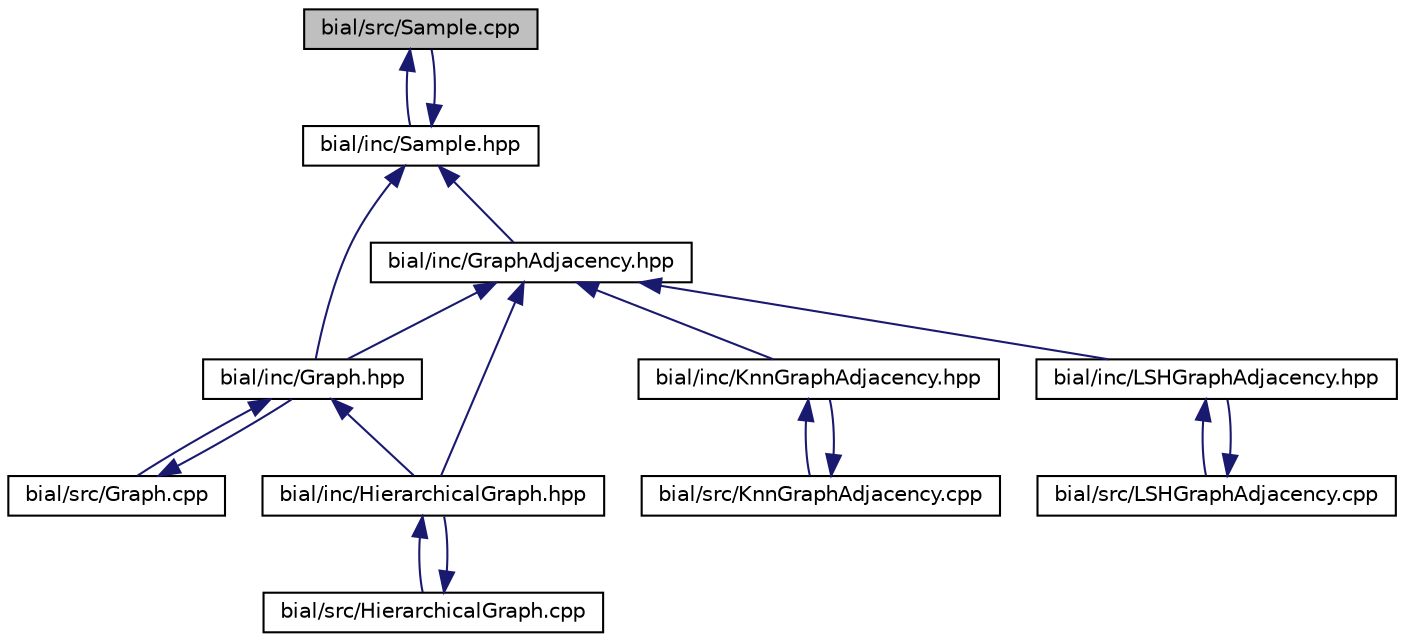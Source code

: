 digraph "bial/src/Sample.cpp"
{
  edge [fontname="Helvetica",fontsize="10",labelfontname="Helvetica",labelfontsize="10"];
  node [fontname="Helvetica",fontsize="10",shape=record];
  Node1 [label="bial/src/Sample.cpp",height=0.2,width=0.4,color="black", fillcolor="grey75", style="filled", fontcolor="black"];
  Node1 -> Node2 [dir="back",color="midnightblue",fontsize="10",style="solid",fontname="Helvetica"];
  Node2 [label="bial/inc/Sample.hpp",height=0.2,width=0.4,color="black", fillcolor="white", style="filled",URL="$_sample_8hpp.html"];
  Node2 -> Node3 [dir="back",color="midnightblue",fontsize="10",style="solid",fontname="Helvetica"];
  Node3 [label="bial/inc/Graph.hpp",height=0.2,width=0.4,color="black", fillcolor="white", style="filled",URL="$_graph_8hpp.html"];
  Node3 -> Node4 [dir="back",color="midnightblue",fontsize="10",style="solid",fontname="Helvetica"];
  Node4 [label="bial/inc/HierarchicalGraph.hpp",height=0.2,width=0.4,color="black", fillcolor="white", style="filled",URL="$_hierarchical_graph_8hpp.html"];
  Node4 -> Node5 [dir="back",color="midnightblue",fontsize="10",style="solid",fontname="Helvetica"];
  Node5 [label="bial/src/HierarchicalGraph.cpp",height=0.2,width=0.4,color="black", fillcolor="white", style="filled",URL="$_hierarchical_graph_8cpp.html"];
  Node5 -> Node4 [dir="back",color="midnightblue",fontsize="10",style="solid",fontname="Helvetica"];
  Node3 -> Node6 [dir="back",color="midnightblue",fontsize="10",style="solid",fontname="Helvetica"];
  Node6 [label="bial/src/Graph.cpp",height=0.2,width=0.4,color="black", fillcolor="white", style="filled",URL="$_graph_8cpp.html"];
  Node6 -> Node3 [dir="back",color="midnightblue",fontsize="10",style="solid",fontname="Helvetica"];
  Node2 -> Node7 [dir="back",color="midnightblue",fontsize="10",style="solid",fontname="Helvetica"];
  Node7 [label="bial/inc/GraphAdjacency.hpp",height=0.2,width=0.4,color="black", fillcolor="white", style="filled",URL="$_graph_adjacency_8hpp.html"];
  Node7 -> Node3 [dir="back",color="midnightblue",fontsize="10",style="solid",fontname="Helvetica"];
  Node7 -> Node4 [dir="back",color="midnightblue",fontsize="10",style="solid",fontname="Helvetica"];
  Node7 -> Node8 [dir="back",color="midnightblue",fontsize="10",style="solid",fontname="Helvetica"];
  Node8 [label="bial/inc/KnnGraphAdjacency.hpp",height=0.2,width=0.4,color="black", fillcolor="white", style="filled",URL="$_knn_graph_adjacency_8hpp.html"];
  Node8 -> Node9 [dir="back",color="midnightblue",fontsize="10",style="solid",fontname="Helvetica"];
  Node9 [label="bial/src/KnnGraphAdjacency.cpp",height=0.2,width=0.4,color="black", fillcolor="white", style="filled",URL="$_knn_graph_adjacency_8cpp.html"];
  Node9 -> Node8 [dir="back",color="midnightblue",fontsize="10",style="solid",fontname="Helvetica"];
  Node7 -> Node10 [dir="back",color="midnightblue",fontsize="10",style="solid",fontname="Helvetica"];
  Node10 [label="bial/inc/LSHGraphAdjacency.hpp",height=0.2,width=0.4,color="black", fillcolor="white", style="filled",URL="$_l_s_h_graph_adjacency_8hpp.html"];
  Node10 -> Node11 [dir="back",color="midnightblue",fontsize="10",style="solid",fontname="Helvetica"];
  Node11 [label="bial/src/LSHGraphAdjacency.cpp",height=0.2,width=0.4,color="black", fillcolor="white", style="filled",URL="$_l_s_h_graph_adjacency_8cpp.html"];
  Node11 -> Node10 [dir="back",color="midnightblue",fontsize="10",style="solid",fontname="Helvetica"];
  Node2 -> Node1 [dir="back",color="midnightblue",fontsize="10",style="solid",fontname="Helvetica"];
}
